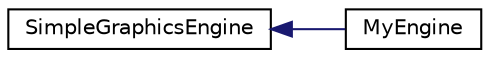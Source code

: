 digraph "Graphical Class Hierarchy"
{
  edge [fontname="Helvetica",fontsize="10",labelfontname="Helvetica",labelfontsize="10"];
  node [fontname="Helvetica",fontsize="10",shape=record];
  rankdir="LR";
  Node1 [label="SimpleGraphicsEngine",height=0.2,width=0.4,color="black", fillcolor="white", style="filled",URL="$class_simple_graphics_engine.html",tooltip="This class manages all objects in the engine. "];
  Node1 -> Node2 [dir="back",color="midnightblue",fontsize="10",style="solid",fontname="Helvetica"];
  Node2 [label="MyEngine",height=0.2,width=0.4,color="black", fillcolor="white", style="filled",URL="$class_my_engine.html",tooltip="The actual program extending SimpleGraphicsEngine. "];
}
